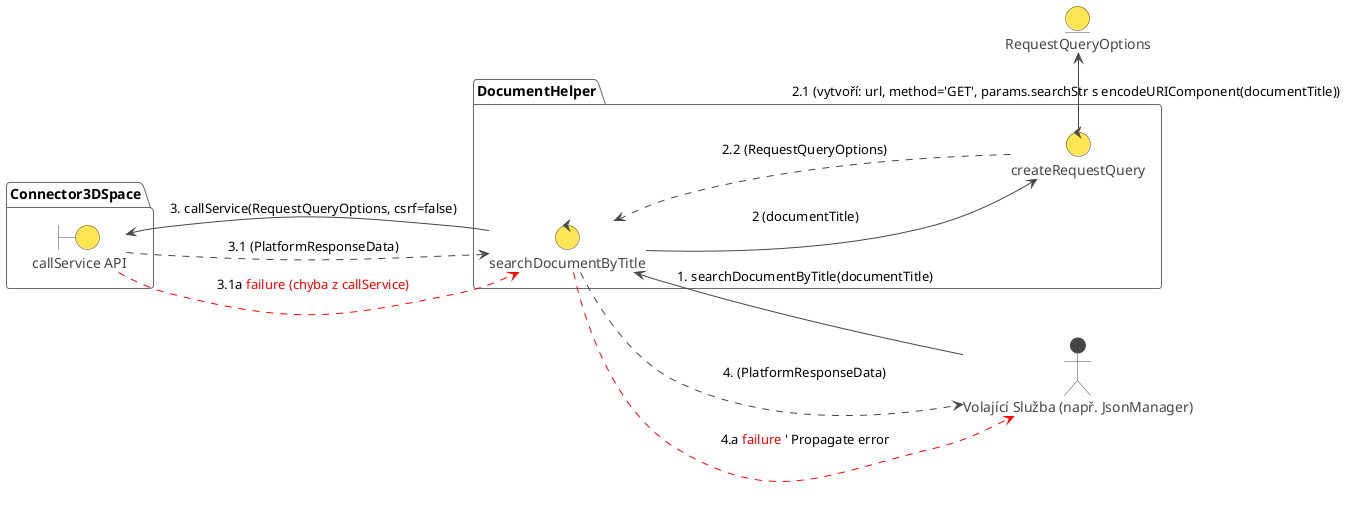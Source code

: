 @startuml RD-003_Search_Document_By_Title
!theme vibrant
left to right direction

actor "Volající Služba (např. JsonManager)" as CallingService

package "DocumentHelper" {
    control "searchDocumentByTitle" as searchDocumentByTitleCtrl
    control "createRequestQuery" as createRequestQueryCtrl
}

package "Connector3DSpace" {
    boundary "callService API" as ConnectorApi
}

entity "RequestQueryOptions" as RequestQueryOptions

' UC-003 Krok 1: Volající služba volá API
CallingService -> searchDocumentByTitleCtrl : 1. searchDocumentByTitle(documentTitle)

' UC-003 Krok 2: Sestavení RequestQueryOptions (request query)
searchDocumentByTitleCtrl -> createRequestQueryCtrl : 2 (documentTitle)
createRequestQueryCtrl -> RequestQueryOptions : 2.1 (vytvoří: url, method='GET', params.searchStr s encodeURIComponent(documentTitle))
createRequestQueryCtrl ..> searchDocumentByTitleCtrl : 2.2 (RequestQueryOptions)

' UC-003 Krok 3: Volání Connector3DSpace.callService a získání odpovědi
' This happens if createRequestQuery (step 2) was successful.
searchDocumentByTitleCtrl -> ConnectorApi : 3. callService(RequestQueryOptions, csrf=false)
ConnectorApi ..> searchDocumentByTitleCtrl : 3.1 (PlatformResponseData)
ConnectorApi .[#red].> searchDocumentByTitleCtrl : 3.1a <color:red>failure (chyba z callService)</color>

' UC-003 Krok 4: Vrácení odpovědi
' This happens if callService (step 3) was successful or returned an error to be propagated.
searchDocumentByTitleCtrl ..> CallingService : 4. (PlatformResponseData)
searchDocumentByTitleCtrl .[#red].> CallingService : 4.a <color:red>failure</color> ' Propagate error

@enduml
